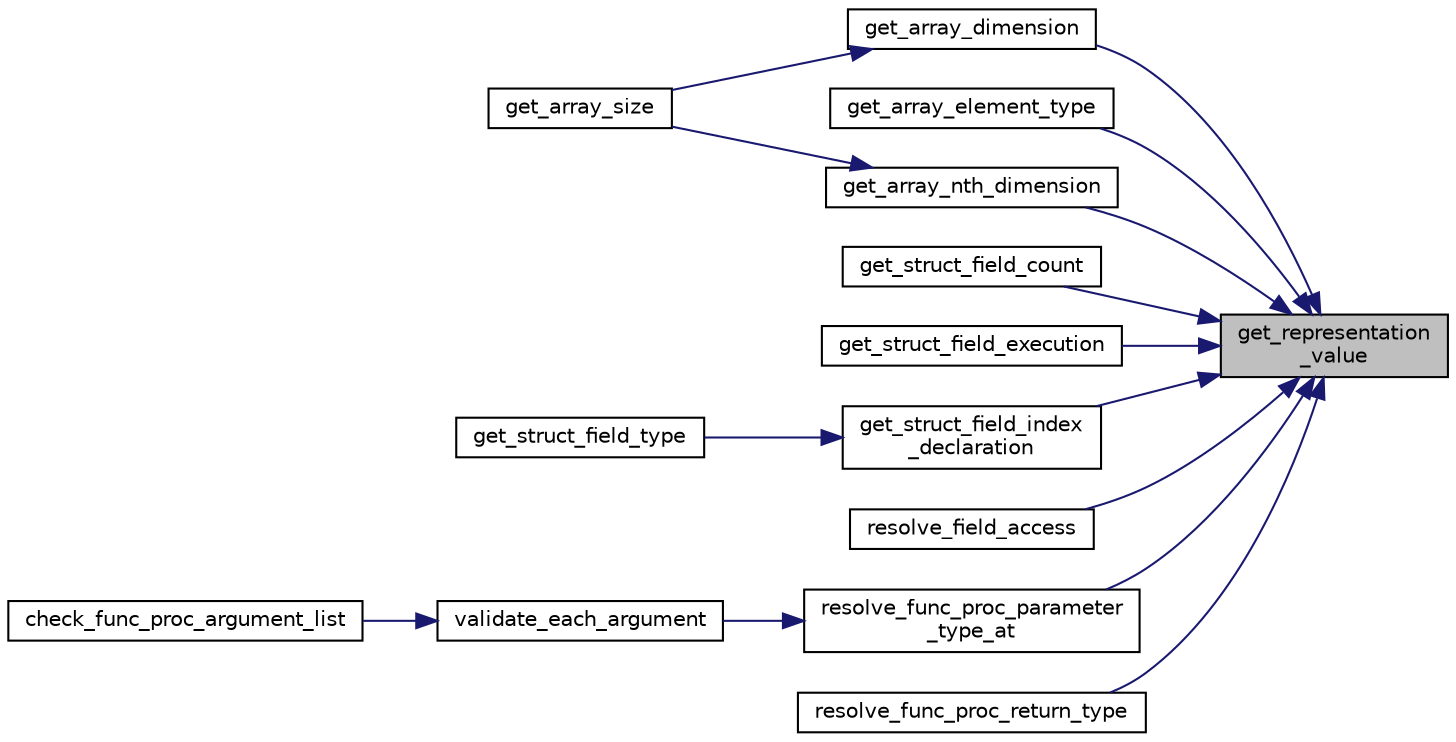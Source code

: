 digraph "get_representation_value"
{
 // LATEX_PDF_SIZE
  edge [fontname="Helvetica",fontsize="10",labelfontname="Helvetica",labelfontsize="10"];
  node [fontname="Helvetica",fontsize="10",shape=record];
  rankdir="RL";
  Node1 [label="get_representation\l_value",height=0.2,width=0.4,color="black", fillcolor="grey75", style="filled", fontcolor="black",tooltip="Retrieves the value of a representation from the table."];
  Node1 -> Node2 [dir="back",color="midnightblue",fontsize="10",style="solid",fontname="Helvetica"];
  Node2 [label="get_array_dimension",height=0.2,width=0.4,color="black", fillcolor="white", style="filled",URL="$d0/d41/utility_8c.html#a090389fef823ec0d609d12973dbd5ac3",tooltip=" "];
  Node2 -> Node3 [dir="back",color="midnightblue",fontsize="10",style="solid",fontname="Helvetica"];
  Node3 [label="get_array_size",height=0.2,width=0.4,color="black", fillcolor="white", style="filled",URL="$d0/d41/utility_8c.html#a792cc6e45a44a6d43ee2ea0070d093fd",tooltip=" "];
  Node1 -> Node4 [dir="back",color="midnightblue",fontsize="10",style="solid",fontname="Helvetica"];
  Node4 [label="get_array_element_type",height=0.2,width=0.4,color="black", fillcolor="white", style="filled",URL="$d0/d41/utility_8c.html#a36cff8b3b904f3c42eeba69e38e9d3c2",tooltip=" "];
  Node1 -> Node5 [dir="back",color="midnightblue",fontsize="10",style="solid",fontname="Helvetica"];
  Node5 [label="get_array_nth_dimension",height=0.2,width=0.4,color="black", fillcolor="white", style="filled",URL="$d0/d41/utility_8c.html#ac167e84e15f5c86539c4fa275dfda0e0",tooltip=" "];
  Node5 -> Node3 [dir="back",color="midnightblue",fontsize="10",style="solid",fontname="Helvetica"];
  Node1 -> Node6 [dir="back",color="midnightblue",fontsize="10",style="solid",fontname="Helvetica"];
  Node6 [label="get_struct_field_count",height=0.2,width=0.4,color="black", fillcolor="white", style="filled",URL="$d0/d41/utility_8c.html#a0c355fb97635cff55dbce62d9ccf023a",tooltip=" "];
  Node1 -> Node7 [dir="back",color="midnightblue",fontsize="10",style="solid",fontname="Helvetica"];
  Node7 [label="get_struct_field_execution",height=0.2,width=0.4,color="black", fillcolor="white", style="filled",URL="$d0/d41/utility_8c.html#ade2c43502965f9f9a0df9aca38fd7ac8",tooltip=" "];
  Node1 -> Node8 [dir="back",color="midnightblue",fontsize="10",style="solid",fontname="Helvetica"];
  Node8 [label="get_struct_field_index\l_declaration",height=0.2,width=0.4,color="black", fillcolor="white", style="filled",URL="$d0/d41/utility_8c.html#a0632fafaaede4e31c5366b00d7bb57e2",tooltip=" "];
  Node8 -> Node9 [dir="back",color="midnightblue",fontsize="10",style="solid",fontname="Helvetica"];
  Node9 [label="get_struct_field_type",height=0.2,width=0.4,color="black", fillcolor="white", style="filled",URL="$d0/d41/utility_8c.html#a9e964faec15df915195e3ffd8d470c4a",tooltip=" "];
  Node1 -> Node10 [dir="back",color="midnightblue",fontsize="10",style="solid",fontname="Helvetica"];
  Node10 [label="resolve_field_access",height=0.2,width=0.4,color="black", fillcolor="white", style="filled",URL="$d3/d86/structure__resolution_8c.html#a68c5c5d2d8ef89cb7fdc420753415ae5",tooltip=" "];
  Node1 -> Node11 [dir="back",color="midnightblue",fontsize="10",style="solid",fontname="Helvetica"];
  Node11 [label="resolve_func_proc_parameter\l_type_at",height=0.2,width=0.4,color="black", fillcolor="white", style="filled",URL="$d7/d12/func__proc__resolution_8c.html#a443b17c469927fff30a597a812997fa7",tooltip=" "];
  Node11 -> Node12 [dir="back",color="midnightblue",fontsize="10",style="solid",fontname="Helvetica"];
  Node12 [label="validate_each_argument",height=0.2,width=0.4,color="black", fillcolor="white", style="filled",URL="$d8/df9/argument__validation_8c.html#a54918205825f0889509b660b5fc4db90",tooltip="Validates the type of each argument provided in a function call."];
  Node12 -> Node13 [dir="back",color="midnightblue",fontsize="10",style="solid",fontname="Helvetica"];
  Node13 [label="check_func_proc_argument_list",height=0.2,width=0.4,color="black", fillcolor="white", style="filled",URL="$d0/d8b/func__proc__validation_8c.html#afafcd50f3eee0ad1e7debef6b3df9f2e",tooltip="Validates the argument list of a function."];
  Node1 -> Node14 [dir="back",color="midnightblue",fontsize="10",style="solid",fontname="Helvetica"];
  Node14 [label="resolve_func_proc_return_type",height=0.2,width=0.4,color="black", fillcolor="white", style="filled",URL="$d7/d12/func__proc__resolution_8c.html#a2327b6b59ff015b2616298a1002bf56b",tooltip=" "];
}
